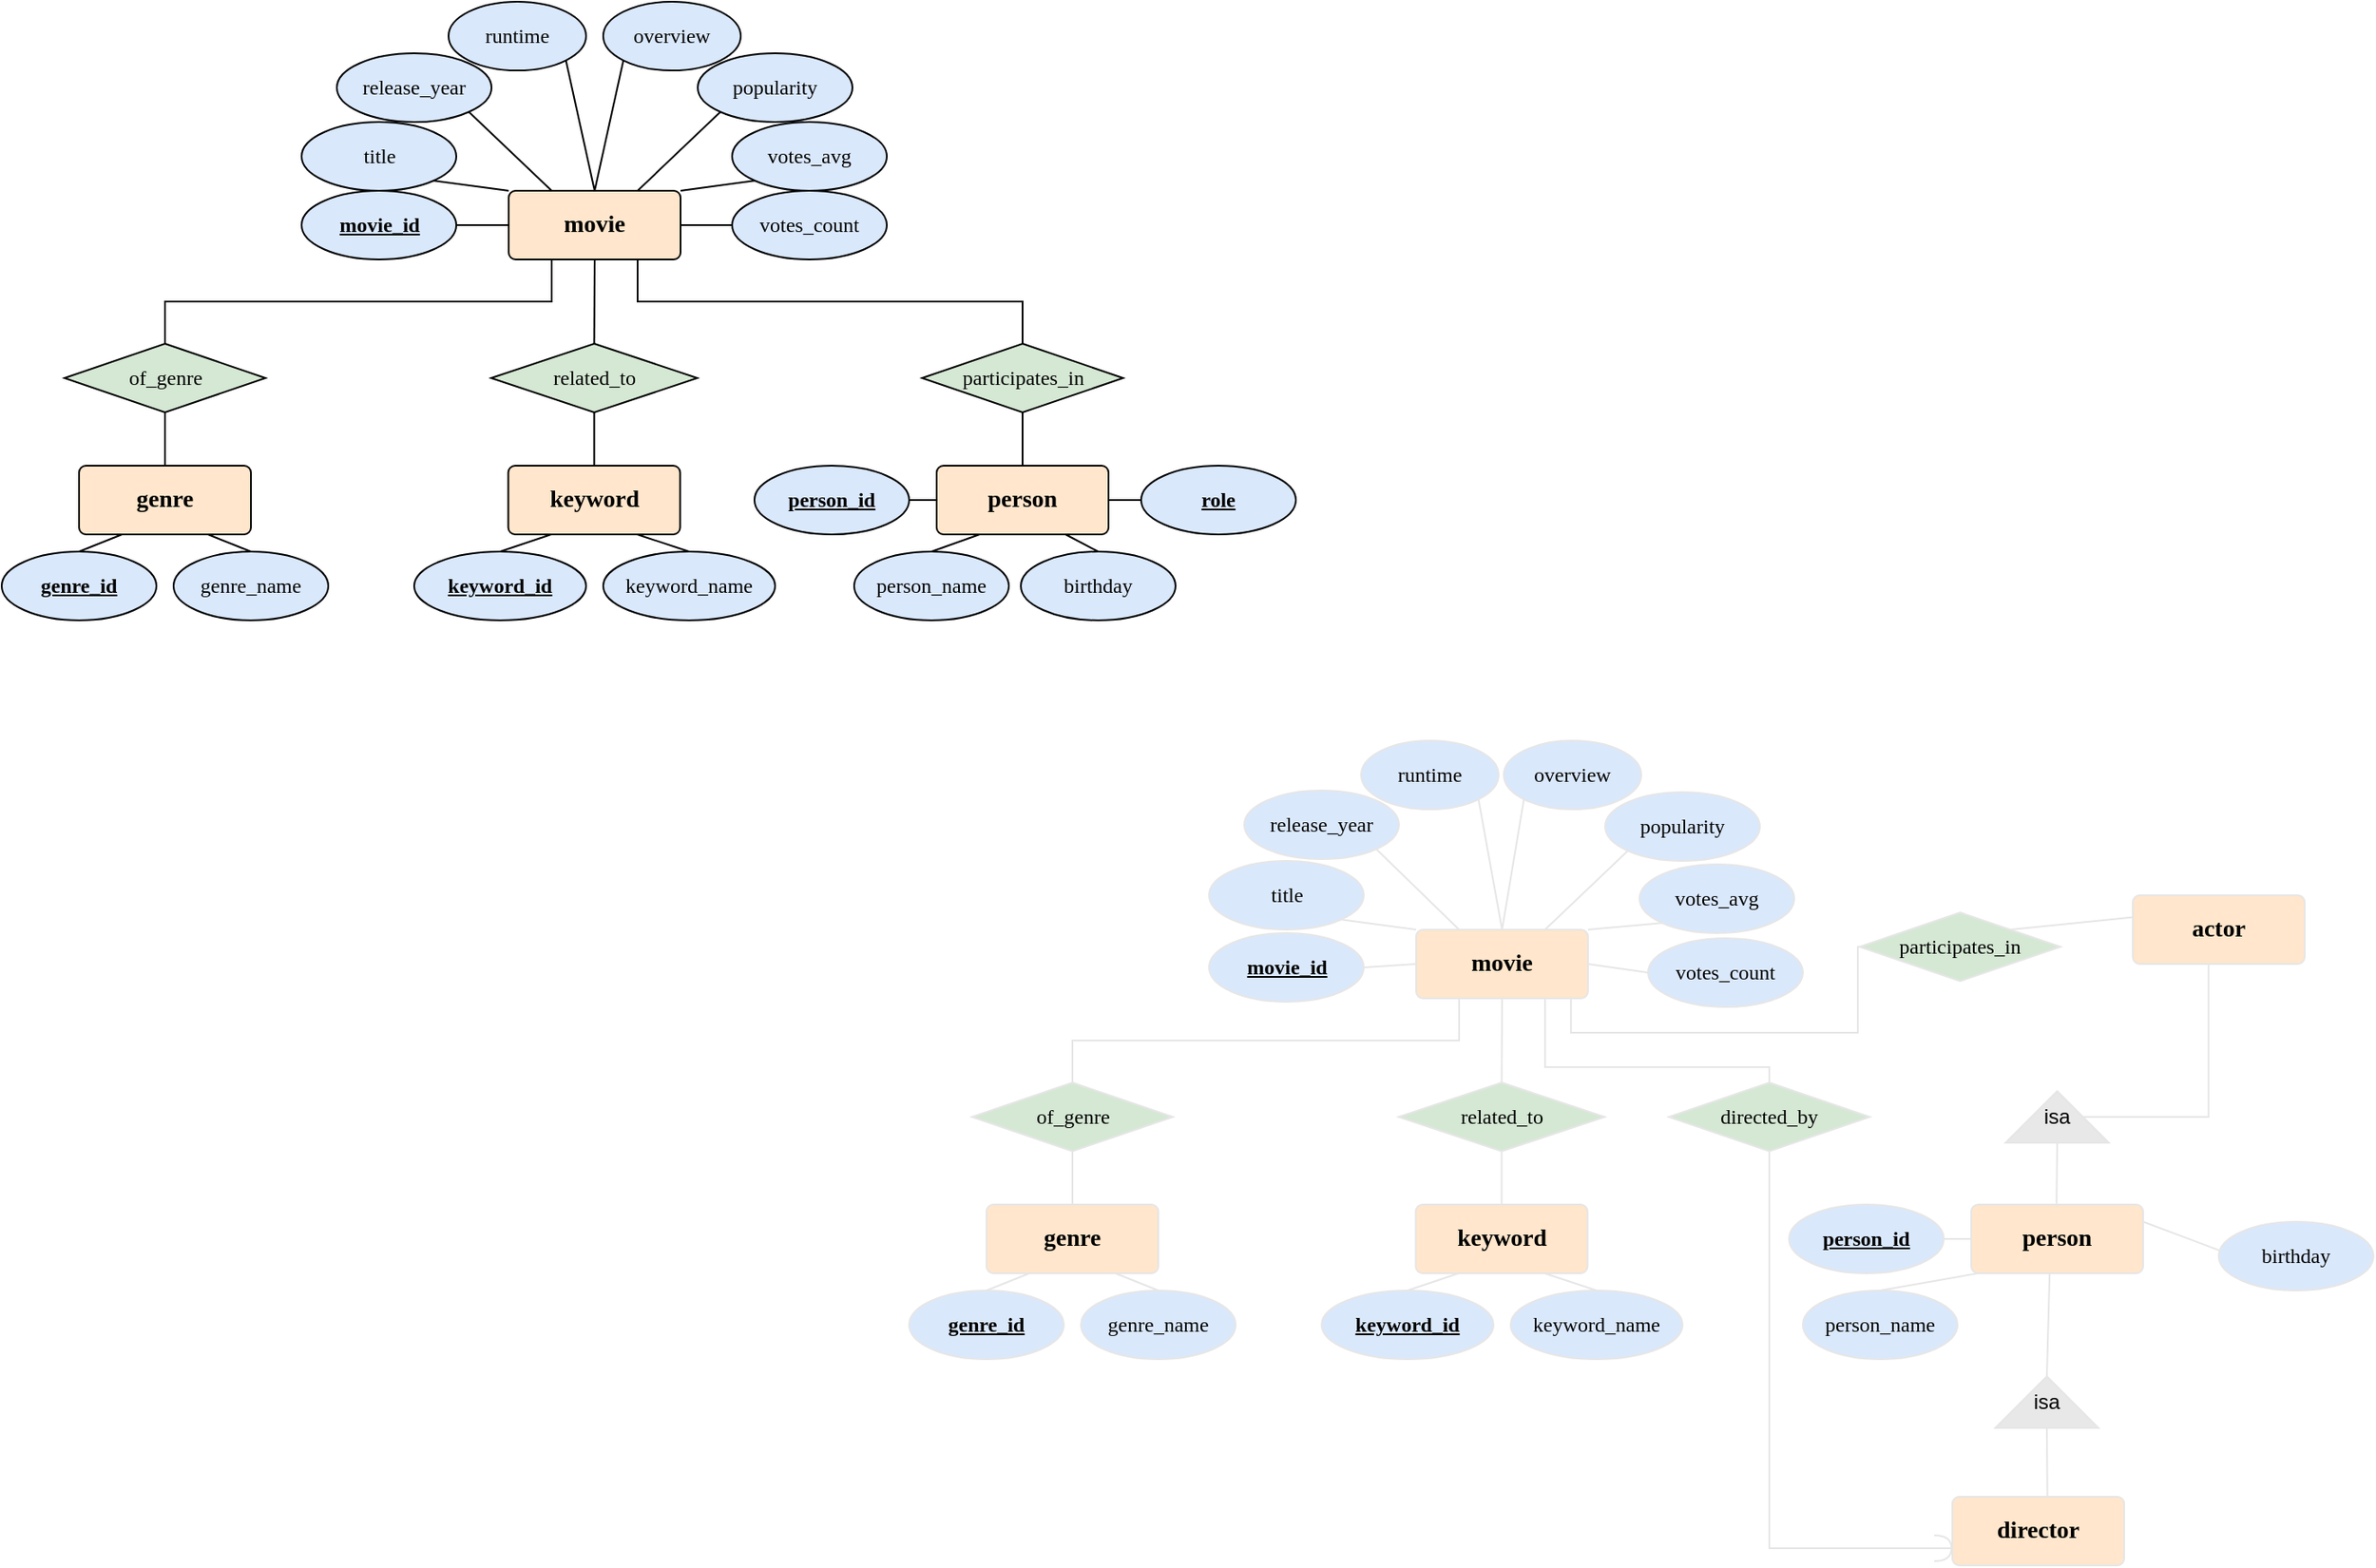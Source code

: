 <mxfile version="20.7.4" type="device"><diagram name="‫עמוד-1‬" id="bSC9z-89en8wsQj-5TWz"><mxGraphModel dx="3220" dy="870" grid="1" gridSize="10" guides="1" tooltips="1" connect="1" arrows="1" fold="1" page="1" pageScale="1" pageWidth="1786" pageHeight="1186" math="0" shadow="0"><root><mxCell id="0"/><mxCell id="1" parent="0"/><mxCell id="YqH8jDD1aWY3Eqng-mzv-44" style="edgeStyle=orthogonalEdgeStyle;rounded=0;orthogonalLoop=1;jettySize=auto;html=1;exitX=0.75;exitY=1;exitDx=0;exitDy=0;entryX=0.5;entryY=0;entryDx=0;entryDy=0;endArrow=none;endFill=0;fontFamily=Verdana;strokeColor=#000000;" parent="1" source="zX7RAPqxI1raDq1QODeA-1" target="YqH8jDD1aWY3Eqng-mzv-43" edge="1"><mxGeometry relative="1" as="geometry"/></mxCell><mxCell id="YqH8jDD1aWY3Eqng-mzv-49" style="edgeStyle=orthogonalEdgeStyle;rounded=0;orthogonalLoop=1;jettySize=auto;html=1;exitX=0.25;exitY=1;exitDx=0;exitDy=0;entryX=0.5;entryY=0;entryDx=0;entryDy=0;endArrow=none;endFill=0;fontFamily=Verdana;strokeColor=#000000;" parent="1" source="zX7RAPqxI1raDq1QODeA-1" target="YqH8jDD1aWY3Eqng-mzv-47" edge="1"><mxGeometry relative="1" as="geometry"/></mxCell><mxCell id="wTqkR6zDhkNAXDIUtHo6-1" value="movie_id" style="ellipse;whiteSpace=wrap;html=1;align=center;fontStyle=5;fontFamily=Verdana;fontSize=12;fillColor=#dae8fc;strokeColor=#000000;" parent="1" vertex="1"><mxGeometry x="54.5" y="110" width="90" height="40" as="geometry"/></mxCell><mxCell id="wTqkR6zDhkNAXDIUtHo6-6" value="votes_count" style="ellipse;whiteSpace=wrap;html=1;align=center;fontSize=12;fontFamily=Verdana;fillColor=#dae8fc;strokeColor=#000000;" parent="1" vertex="1"><mxGeometry x="305" y="110" width="90" height="40" as="geometry"/></mxCell><mxCell id="YqH8jDD1aWY3Eqng-mzv-41" style="edgeStyle=orthogonalEdgeStyle;rounded=0;orthogonalLoop=1;jettySize=auto;html=1;exitX=0.5;exitY=1;exitDx=0;exitDy=0;entryX=0.5;entryY=0;entryDx=0;entryDy=0;endArrow=none;endFill=0;fontFamily=Verdana;strokeColor=#000000;" parent="1" source="YqH8jDD1aWY3Eqng-mzv-40" target="YqH8jDD1aWY3Eqng-mzv-6" edge="1"><mxGeometry relative="1" as="geometry"/></mxCell><mxCell id="YqH8jDD1aWY3Eqng-mzv-42" style="rounded=0;orthogonalLoop=1;jettySize=auto;html=1;exitX=0.5;exitY=0;exitDx=0;exitDy=0;entryX=0.5;entryY=1;entryDx=0;entryDy=0;endArrow=none;endFill=0;fontFamily=Verdana;strokeColor=#000000;" parent="1" source="YqH8jDD1aWY3Eqng-mzv-40" target="zX7RAPqxI1raDq1QODeA-1" edge="1"><mxGeometry relative="1" as="geometry"/></mxCell><mxCell id="YqH8jDD1aWY3Eqng-mzv-40" value="related_to" style="shape=rhombus;perimeter=rhombusPerimeter;whiteSpace=wrap;html=1;align=center;fillColor=#d5e8d4;strokeColor=#000000;fontFamily=Verdana;rounded=0;" parent="1" vertex="1"><mxGeometry x="164.75" y="199" width="120" height="40" as="geometry"/></mxCell><mxCell id="YqH8jDD1aWY3Eqng-mzv-56" style="rounded=0;orthogonalLoop=1;jettySize=auto;html=1;exitX=0.5;exitY=1;exitDx=0;exitDy=0;entryX=0.5;entryY=0;entryDx=0;entryDy=0;endArrow=none;endFill=0;fontFamily=Verdana;strokeColor=#000000;" parent="1" source="YqH8jDD1aWY3Eqng-mzv-43" target="YqH8jDD1aWY3Eqng-mzv-16" edge="1"><mxGeometry relative="1" as="geometry"/></mxCell><mxCell id="YqH8jDD1aWY3Eqng-mzv-43" value="participates_in" style="shape=rhombus;perimeter=rhombusPerimeter;whiteSpace=wrap;html=1;align=center;fillColor=#d5e8d4;strokeColor=#000000;fontFamily=Verdana;rounded=0;" parent="1" vertex="1"><mxGeometry x="415.5" y="199" width="117" height="40" as="geometry"/></mxCell><mxCell id="YqH8jDD1aWY3Eqng-mzv-48" style="edgeStyle=orthogonalEdgeStyle;rounded=0;orthogonalLoop=1;jettySize=auto;html=1;exitX=0.5;exitY=1;exitDx=0;exitDy=0;entryX=0.5;entryY=0;entryDx=0;entryDy=0;endArrow=none;endFill=0;fontFamily=Verdana;strokeColor=#000000;" parent="1" source="YqH8jDD1aWY3Eqng-mzv-47" target="YqH8jDD1aWY3Eqng-mzv-28" edge="1"><mxGeometry relative="1" as="geometry"/></mxCell><mxCell id="YqH8jDD1aWY3Eqng-mzv-47" value="of_genre" style="shape=rhombus;perimeter=rhombusPerimeter;whiteSpace=wrap;html=1;align=center;fillColor=#d5e8d4;strokeColor=#000000;fontFamily=Verdana;rounded=0;" parent="1" vertex="1"><mxGeometry x="-83.5" y="199" width="117" height="40" as="geometry"/></mxCell><mxCell id="zX7RAPqxI1raDq1QODeA-1" value="movie" style="rounded=1;arcSize=10;whiteSpace=wrap;html=1;align=center;fontSize=14;fontFamily=Verdana;fillColor=#ffe6cc;strokeColor=#000000;fontStyle=1" parent="1" vertex="1"><mxGeometry x="175" y="110" width="100" height="40" as="geometry"/></mxCell><mxCell id="wTqkR6zDhkNAXDIUtHo6-42" style="rounded=0;orthogonalLoop=1;jettySize=auto;html=1;exitX=1;exitY=1;exitDx=0;exitDy=0;entryX=0;entryY=0;entryDx=0;entryDy=0;endArrow=none;endFill=0;fontFamily=Verdana;fontSize=12;strokeColor=#000000;" parent="1" source="zX7RAPqxI1raDq1QODeA-13" target="zX7RAPqxI1raDq1QODeA-1" edge="1"><mxGeometry relative="1" as="geometry"/></mxCell><mxCell id="zX7RAPqxI1raDq1QODeA-13" value="title" style="ellipse;whiteSpace=wrap;html=1;align=center;fontSize=12;fontFamily=Verdana;fillColor=#dae8fc;strokeColor=#000000;" parent="1" vertex="1"><mxGeometry x="54.5" y="70" width="90" height="40" as="geometry"/></mxCell><mxCell id="wTqkR6zDhkNAXDIUtHo6-34" style="rounded=0;orthogonalLoop=1;jettySize=auto;html=1;exitX=1;exitY=0.5;exitDx=0;exitDy=0;entryX=0;entryY=0.5;entryDx=0;entryDy=0;endArrow=none;endFill=0;fontFamily=Verdana;fontSize=12;strokeColor=#000000;" parent="1" source="wTqkR6zDhkNAXDIUtHo6-1" target="zX7RAPqxI1raDq1QODeA-1" edge="1"><mxGeometry relative="1" as="geometry"/></mxCell><mxCell id="wTqkR6zDhkNAXDIUtHo6-41" style="rounded=0;orthogonalLoop=1;jettySize=auto;html=1;exitX=0;exitY=1;exitDx=0;exitDy=0;endArrow=none;endFill=0;fontFamily=Verdana;fontSize=12;strokeColor=#000000;" parent="1" source="wTqkR6zDhkNAXDIUtHo6-2" edge="1"><mxGeometry relative="1" as="geometry"><mxPoint x="225" y="110" as="targetPoint"/></mxGeometry></mxCell><mxCell id="wTqkR6zDhkNAXDIUtHo6-2" value="overview" style="ellipse;whiteSpace=wrap;html=1;align=center;fontSize=12;fontFamily=Verdana;fillColor=#dae8fc;strokeColor=#000000;" parent="1" vertex="1"><mxGeometry x="230" width="80" height="40" as="geometry"/></mxCell><mxCell id="wTqkR6zDhkNAXDIUtHo6-45" style="rounded=0;orthogonalLoop=1;jettySize=auto;html=1;exitX=0;exitY=1;exitDx=0;exitDy=0;entryX=0.75;entryY=0;entryDx=0;entryDy=0;endArrow=none;endFill=0;fontFamily=Verdana;fontSize=12;strokeColor=#000000;" parent="1" source="wTqkR6zDhkNAXDIUtHo6-3" target="zX7RAPqxI1raDq1QODeA-1" edge="1"><mxGeometry relative="1" as="geometry"/></mxCell><mxCell id="wTqkR6zDhkNAXDIUtHo6-3" value="popularity" style="ellipse;whiteSpace=wrap;html=1;align=center;fontSize=12;fontFamily=Verdana;fillColor=#dae8fc;strokeColor=#000000;" parent="1" vertex="1"><mxGeometry x="285" y="30" width="90" height="40" as="geometry"/></mxCell><mxCell id="wTqkR6zDhkNAXDIUtHo6-44" style="rounded=0;orthogonalLoop=1;jettySize=auto;html=1;exitX=1;exitY=1;exitDx=0;exitDy=0;entryX=0.25;entryY=0;entryDx=0;entryDy=0;endArrow=none;endFill=0;fontFamily=Verdana;fontSize=12;strokeColor=#000000;" parent="1" source="wTqkR6zDhkNAXDIUtHo6-4" target="zX7RAPqxI1raDq1QODeA-1" edge="1"><mxGeometry relative="1" as="geometry"/></mxCell><mxCell id="wTqkR6zDhkNAXDIUtHo6-4" value="release_year" style="ellipse;whiteSpace=wrap;html=1;align=center;fontSize=12;fontFamily=Verdana;fillColor=#dae8fc;strokeColor=#000000;" parent="1" vertex="1"><mxGeometry x="75" y="30" width="90" height="40" as="geometry"/></mxCell><mxCell id="wTqkR6zDhkNAXDIUtHo6-43" style="rounded=0;orthogonalLoop=1;jettySize=auto;html=1;exitX=0;exitY=1;exitDx=0;exitDy=0;entryX=1;entryY=0;entryDx=0;entryDy=0;endArrow=none;endFill=0;fontFamily=Verdana;fontSize=12;strokeColor=#000000;" parent="1" source="wTqkR6zDhkNAXDIUtHo6-5" target="zX7RAPqxI1raDq1QODeA-1" edge="1"><mxGeometry relative="1" as="geometry"/></mxCell><mxCell id="wTqkR6zDhkNAXDIUtHo6-5" value="votes_avg" style="ellipse;whiteSpace=wrap;html=1;align=center;fontSize=12;fontFamily=Verdana;fillColor=#dae8fc;strokeColor=#000000;" parent="1" vertex="1"><mxGeometry x="305" y="70" width="90" height="40" as="geometry"/></mxCell><mxCell id="wTqkR6zDhkNAXDIUtHo6-35" style="rounded=0;orthogonalLoop=1;jettySize=auto;html=1;exitX=0;exitY=0.5;exitDx=0;exitDy=0;entryX=1;entryY=0.5;entryDx=0;entryDy=0;endArrow=none;endFill=0;fontFamily=Verdana;fontSize=12;strokeColor=#000000;" parent="1" source="wTqkR6zDhkNAXDIUtHo6-6" target="zX7RAPqxI1raDq1QODeA-1" edge="1"><mxGeometry relative="1" as="geometry"/></mxCell><mxCell id="wTqkR6zDhkNAXDIUtHo6-40" style="rounded=0;orthogonalLoop=1;jettySize=auto;html=1;exitX=1;exitY=1;exitDx=0;exitDy=0;entryX=0.5;entryY=0;entryDx=0;entryDy=0;endArrow=none;endFill=0;fontFamily=Verdana;fontSize=12;strokeColor=#000000;" parent="1" source="wTqkR6zDhkNAXDIUtHo6-7" target="zX7RAPqxI1raDq1QODeA-1" edge="1"><mxGeometry relative="1" as="geometry"/></mxCell><mxCell id="wTqkR6zDhkNAXDIUtHo6-7" value="runtime" style="ellipse;whiteSpace=wrap;html=1;align=center;fontSize=12;fontFamily=Verdana;fillColor=#dae8fc;strokeColor=#000000;" parent="1" vertex="1"><mxGeometry x="140" width="80" height="40" as="geometry"/></mxCell><mxCell id="YqH8jDD1aWY3Eqng-mzv-28" value="genre" style="rounded=1;arcSize=10;whiteSpace=wrap;html=1;align=center;fontSize=14;fontFamily=Verdana;fillColor=#ffe6cc;strokeColor=#000000;fontStyle=1" parent="1" vertex="1"><mxGeometry x="-75" y="270" width="100" height="40" as="geometry"/></mxCell><mxCell id="YqH8jDD1aWY3Eqng-mzv-29" style="rounded=0;orthogonalLoop=1;jettySize=auto;html=1;exitX=0.5;exitY=0;exitDx=0;exitDy=0;entryX=0.25;entryY=1;entryDx=0;entryDy=0;endArrow=none;endFill=0;fontFamily=Verdana;strokeColor=#000000;" parent="1" source="YqH8jDD1aWY3Eqng-mzv-30" target="YqH8jDD1aWY3Eqng-mzv-28" edge="1"><mxGeometry relative="1" as="geometry"/></mxCell><mxCell id="YqH8jDD1aWY3Eqng-mzv-30" value="genre_id" style="ellipse;whiteSpace=wrap;html=1;align=center;fontStyle=5;fontFamily=Verdana;fontSize=12;fillColor=#dae8fc;strokeColor=#000000;" parent="1" vertex="1"><mxGeometry x="-120" y="320" width="90" height="40" as="geometry"/></mxCell><mxCell id="YqH8jDD1aWY3Eqng-mzv-31" style="rounded=0;orthogonalLoop=1;jettySize=auto;html=1;exitX=0.5;exitY=0;exitDx=0;exitDy=0;entryX=0.75;entryY=1;entryDx=0;entryDy=0;endArrow=none;endFill=0;fontStyle=0;fontFamily=Verdana;strokeColor=#000000;" parent="1" source="YqH8jDD1aWY3Eqng-mzv-32" target="YqH8jDD1aWY3Eqng-mzv-28" edge="1"><mxGeometry relative="1" as="geometry"/></mxCell><mxCell id="YqH8jDD1aWY3Eqng-mzv-32" value="genre_name" style="ellipse;whiteSpace=wrap;html=1;align=center;fontStyle=0;fontFamily=Verdana;fontSize=12;fillColor=#dae8fc;strokeColor=#000000;" parent="1" vertex="1"><mxGeometry x="-20" y="320" width="90" height="40" as="geometry"/></mxCell><mxCell id="YqH8jDD1aWY3Eqng-mzv-6" value="keyword" style="rounded=1;arcSize=10;whiteSpace=wrap;html=1;align=center;fontSize=14;fontFamily=Verdana;fillColor=#ffe6cc;strokeColor=#000000;fontStyle=1" parent="1" vertex="1"><mxGeometry x="174.75" y="270" width="100" height="40" as="geometry"/></mxCell><mxCell id="YqH8jDD1aWY3Eqng-mzv-11" value="keyword_id" style="ellipse;whiteSpace=wrap;html=1;align=center;fontStyle=5;fontFamily=Verdana;fontSize=12;fillColor=#dae8fc;strokeColor=#000000;" parent="1" vertex="1"><mxGeometry x="120" y="320" width="100" height="40" as="geometry"/></mxCell><mxCell id="YqH8jDD1aWY3Eqng-mzv-12" value="keyword_name" style="ellipse;whiteSpace=wrap;html=1;align=center;fontStyle=0;fontFamily=Verdana;fontSize=12;fillColor=#dae8fc;strokeColor=#000000;" parent="1" vertex="1"><mxGeometry x="230" y="320" width="100" height="40" as="geometry"/></mxCell><mxCell id="YqH8jDD1aWY3Eqng-mzv-14" style="rounded=0;orthogonalLoop=1;jettySize=auto;html=1;exitX=0.5;exitY=0;exitDx=0;exitDy=0;entryX=0.25;entryY=1;entryDx=0;entryDy=0;endArrow=none;endFill=0;fontFamily=Verdana;strokeColor=#000000;" parent="1" source="YqH8jDD1aWY3Eqng-mzv-11" target="YqH8jDD1aWY3Eqng-mzv-6" edge="1"><mxGeometry relative="1" as="geometry"/></mxCell><mxCell id="YqH8jDD1aWY3Eqng-mzv-15" style="rounded=0;orthogonalLoop=1;jettySize=auto;html=1;exitX=0.5;exitY=0;exitDx=0;exitDy=0;entryX=0.75;entryY=1;entryDx=0;entryDy=0;endArrow=none;endFill=0;fontStyle=0;fontFamily=Verdana;strokeColor=#000000;" parent="1" source="YqH8jDD1aWY3Eqng-mzv-12" target="YqH8jDD1aWY3Eqng-mzv-6" edge="1"><mxGeometry relative="1" as="geometry"/></mxCell><mxCell id="YqH8jDD1aWY3Eqng-mzv-16" value="person" style="rounded=1;arcSize=10;whiteSpace=wrap;html=1;align=center;fontSize=14;fontFamily=Verdana;fillColor=#ffe6cc;strokeColor=#000000;fontStyle=1" parent="1" vertex="1"><mxGeometry x="424" y="270" width="100" height="40" as="geometry"/></mxCell><mxCell id="YqH8jDD1aWY3Eqng-mzv-52" style="rounded=0;orthogonalLoop=1;jettySize=auto;html=1;exitX=1;exitY=0.5;exitDx=0;exitDy=0;entryX=0;entryY=0.5;entryDx=0;entryDy=0;endArrow=none;endFill=0;fontFamily=Verdana;strokeColor=#000000;" parent="1" source="YqH8jDD1aWY3Eqng-mzv-27" target="YqH8jDD1aWY3Eqng-mzv-16" edge="1"><mxGeometry relative="1" as="geometry"/></mxCell><mxCell id="YqH8jDD1aWY3Eqng-mzv-27" value="person_id" style="ellipse;whiteSpace=wrap;html=1;align=center;fontStyle=5;fontFamily=Verdana;fontSize=12;fillColor=#dae8fc;strokeColor=#000000;" parent="1" vertex="1"><mxGeometry x="318" y="270" width="90" height="40" as="geometry"/></mxCell><mxCell id="YqH8jDD1aWY3Eqng-mzv-54" style="rounded=0;orthogonalLoop=1;jettySize=auto;html=1;exitX=0.5;exitY=0;exitDx=0;exitDy=0;entryX=0.25;entryY=1;entryDx=0;entryDy=0;endArrow=none;endFill=0;fontFamily=Verdana;strokeColor=#000000;" parent="1" source="YqH8jDD1aWY3Eqng-mzv-33" target="YqH8jDD1aWY3Eqng-mzv-16" edge="1"><mxGeometry relative="1" as="geometry"/></mxCell><mxCell id="YqH8jDD1aWY3Eqng-mzv-33" value="person_name" style="ellipse;whiteSpace=wrap;html=1;align=center;fontStyle=0;fontFamily=Verdana;fontSize=12;fillColor=#dae8fc;strokeColor=#000000;" parent="1" vertex="1"><mxGeometry x="376" y="320" width="90" height="40" as="geometry"/></mxCell><mxCell id="YqH8jDD1aWY3Eqng-mzv-55" style="rounded=0;orthogonalLoop=1;jettySize=auto;html=1;exitX=0.5;exitY=0;exitDx=0;exitDy=0;entryX=0.75;entryY=1;entryDx=0;entryDy=0;endArrow=none;endFill=0;fontFamily=Verdana;strokeColor=#000000;" parent="1" source="YqH8jDD1aWY3Eqng-mzv-34" target="YqH8jDD1aWY3Eqng-mzv-16" edge="1"><mxGeometry relative="1" as="geometry"/></mxCell><mxCell id="YqH8jDD1aWY3Eqng-mzv-34" value="birthday" style="ellipse;whiteSpace=wrap;html=1;align=center;fontStyle=0;fontFamily=Verdana;fontSize=12;fillColor=#dae8fc;strokeColor=#000000;" parent="1" vertex="1"><mxGeometry x="473" y="320" width="90" height="40" as="geometry"/></mxCell><mxCell id="YqH8jDD1aWY3Eqng-mzv-53" style="rounded=0;orthogonalLoop=1;jettySize=auto;html=1;exitX=0;exitY=0.5;exitDx=0;exitDy=0;entryX=1;entryY=0.5;entryDx=0;entryDy=0;endArrow=none;endFill=0;fontFamily=Verdana;strokeColor=#000000;" parent="1" source="YqH8jDD1aWY3Eqng-mzv-50" target="YqH8jDD1aWY3Eqng-mzv-16" edge="1"><mxGeometry relative="1" as="geometry"/></mxCell><mxCell id="YqH8jDD1aWY3Eqng-mzv-50" value="role" style="ellipse;whiteSpace=wrap;html=1;align=center;fontStyle=5;fontFamily=Verdana;fontSize=12;fillColor=#dae8fc;strokeColor=#000000;" parent="1" vertex="1"><mxGeometry x="543" y="270" width="90" height="40" as="geometry"/></mxCell><mxCell id="wkUok8Jm98vgjb2H_JF9-2" style="edgeStyle=orthogonalEdgeStyle;rounded=0;orthogonalLoop=1;jettySize=auto;html=1;exitX=0.25;exitY=1;exitDx=0;exitDy=0;entryX=0.5;entryY=0;entryDx=0;entryDy=0;endArrow=none;endFill=0;fontFamily=Verdana;strokeColor=#E6E6E6;" parent="1" source="wkUok8Jm98vgjb2H_JF9-12" target="wkUok8Jm98vgjb2H_JF9-11" edge="1"><mxGeometry relative="1" as="geometry"/></mxCell><mxCell id="wkUok8Jm98vgjb2H_JF9-3" value="movie_id" style="ellipse;whiteSpace=wrap;html=1;align=center;fontStyle=5;fontFamily=Verdana;fontSize=12;fillColor=#dae8fc;strokeColor=#E6E6E6;" parent="1" vertex="1"><mxGeometry x="582.5" y="542" width="90" height="40" as="geometry"/></mxCell><mxCell id="wkUok8Jm98vgjb2H_JF9-4" value="votes_count" style="ellipse;whiteSpace=wrap;html=1;align=center;fontSize=12;fontFamily=Verdana;fillColor=#dae8fc;strokeColor=#E6E6E6;" parent="1" vertex="1"><mxGeometry x="838" y="545" width="90" height="40" as="geometry"/></mxCell><mxCell id="wkUok8Jm98vgjb2H_JF9-5" style="edgeStyle=orthogonalEdgeStyle;rounded=0;orthogonalLoop=1;jettySize=auto;html=1;exitX=0.5;exitY=1;exitDx=0;exitDy=0;entryX=0.5;entryY=0;entryDx=0;entryDy=0;endArrow=none;endFill=0;fontFamily=Verdana;strokeColor=#E6E6E6;" parent="1" source="wkUok8Jm98vgjb2H_JF9-7" target="wkUok8Jm98vgjb2H_JF9-32" edge="1"><mxGeometry relative="1" as="geometry"/></mxCell><mxCell id="wkUok8Jm98vgjb2H_JF9-6" style="rounded=0;orthogonalLoop=1;jettySize=auto;html=1;exitX=0.5;exitY=0;exitDx=0;exitDy=0;entryX=0.5;entryY=1;entryDx=0;entryDy=0;endArrow=none;endFill=0;fontFamily=Verdana;strokeColor=#E6E6E6;" parent="1" source="wkUok8Jm98vgjb2H_JF9-7" target="wkUok8Jm98vgjb2H_JF9-12" edge="1"><mxGeometry relative="1" as="geometry"/></mxCell><mxCell id="wkUok8Jm98vgjb2H_JF9-7" value="related_to" style="shape=rhombus;perimeter=rhombusPerimeter;whiteSpace=wrap;html=1;align=center;fillColor=#d5e8d4;strokeColor=#E6E6E6;fontFamily=Verdana;rounded=0;" parent="1" vertex="1"><mxGeometry x="692.75" y="629" width="120" height="40" as="geometry"/></mxCell><mxCell id="wkUok8Jm98vgjb2H_JF9-8" style="rounded=0;orthogonalLoop=1;jettySize=auto;html=1;exitX=1;exitY=0;exitDx=0;exitDy=0;entryX=0.004;entryY=0.32;entryDx=0;entryDy=0;endArrow=none;endFill=0;fontFamily=Verdana;strokeColor=#E6E6E6;entryPerimeter=0;" parent="1" source="wkUok8Jm98vgjb2H_JF9-9" target="P39oFqhYHwx9_Ms274Ga-4" edge="1"><mxGeometry relative="1" as="geometry"/></mxCell><mxCell id="wkUok8Jm98vgjb2H_JF9-9" value="participates_in" style="shape=rhombus;perimeter=rhombusPerimeter;whiteSpace=wrap;html=1;align=center;fillColor=#d5e8d4;strokeColor=#E6E6E6;fontFamily=Verdana;rounded=0;" parent="1" vertex="1"><mxGeometry x="961" y="530" width="117" height="40" as="geometry"/></mxCell><mxCell id="wkUok8Jm98vgjb2H_JF9-10" style="edgeStyle=orthogonalEdgeStyle;rounded=0;orthogonalLoop=1;jettySize=auto;html=1;exitX=0.5;exitY=1;exitDx=0;exitDy=0;entryX=0.5;entryY=0;entryDx=0;entryDy=0;endArrow=none;endFill=0;fontFamily=Verdana;strokeColor=#E6E6E6;" parent="1" source="wkUok8Jm98vgjb2H_JF9-11" target="wkUok8Jm98vgjb2H_JF9-27" edge="1"><mxGeometry relative="1" as="geometry"/></mxCell><mxCell id="wkUok8Jm98vgjb2H_JF9-11" value="of_genre" style="shape=rhombus;perimeter=rhombusPerimeter;whiteSpace=wrap;html=1;align=center;fillColor=#d5e8d4;strokeColor=#E6E6E6;fontFamily=Verdana;rounded=0;" parent="1" vertex="1"><mxGeometry x="444.5" y="629" width="117" height="40" as="geometry"/></mxCell><mxCell id="wkUok8Jm98vgjb2H_JF9-93" style="edgeStyle=orthogonalEdgeStyle;rounded=0;orthogonalLoop=1;jettySize=auto;html=1;exitX=0.75;exitY=1;exitDx=0;exitDy=0;entryX=0.5;entryY=0;entryDx=0;entryDy=0;endArrow=none;startFill=0;strokeColor=#E6E6E6;" parent="1" source="wkUok8Jm98vgjb2H_JF9-12" target="wkUok8Jm98vgjb2H_JF9-92" edge="1"><mxGeometry relative="1" as="geometry"><Array as="points"><mxPoint x="778" y="620"/><mxPoint x="909" y="620"/></Array></mxGeometry></mxCell><mxCell id="P39oFqhYHwx9_Ms274Ga-18" style="edgeStyle=orthogonalEdgeStyle;rounded=0;orthogonalLoop=1;jettySize=auto;html=1;exitX=0.901;exitY=1.003;exitDx=0;exitDy=0;entryX=0;entryY=0.5;entryDx=0;entryDy=0;endArrow=none;endFill=0;exitPerimeter=0;strokeColor=#E6E6E6;" edge="1" parent="1" source="wkUok8Jm98vgjb2H_JF9-12" target="wkUok8Jm98vgjb2H_JF9-9"><mxGeometry relative="1" as="geometry"><Array as="points"><mxPoint x="793" y="600"/><mxPoint x="960" y="600"/><mxPoint x="960" y="550"/></Array></mxGeometry></mxCell><mxCell id="wkUok8Jm98vgjb2H_JF9-12" value="movie" style="rounded=1;arcSize=10;whiteSpace=wrap;html=1;align=center;fontSize=14;fontFamily=Verdana;fillColor=#ffe6cc;strokeColor=#E6E6E6;fontStyle=1" parent="1" vertex="1"><mxGeometry x="703" y="540" width="100" height="40" as="geometry"/></mxCell><mxCell id="wkUok8Jm98vgjb2H_JF9-13" style="rounded=0;orthogonalLoop=1;jettySize=auto;html=1;exitX=1;exitY=1;exitDx=0;exitDy=0;entryX=0;entryY=0;entryDx=0;entryDy=0;endArrow=none;endFill=0;fontFamily=Verdana;fontSize=12;strokeColor=#E6E6E6;" parent="1" source="wkUok8Jm98vgjb2H_JF9-14" target="wkUok8Jm98vgjb2H_JF9-12" edge="1"><mxGeometry relative="1" as="geometry"/></mxCell><mxCell id="wkUok8Jm98vgjb2H_JF9-14" value="title" style="ellipse;whiteSpace=wrap;html=1;align=center;fontSize=12;fontFamily=Verdana;fillColor=#dae8fc;strokeColor=#E6E6E6;" parent="1" vertex="1"><mxGeometry x="582.5" y="500" width="90" height="40" as="geometry"/></mxCell><mxCell id="wkUok8Jm98vgjb2H_JF9-15" style="rounded=0;orthogonalLoop=1;jettySize=auto;html=1;exitX=1;exitY=0.5;exitDx=0;exitDy=0;entryX=0;entryY=0.5;entryDx=0;entryDy=0;endArrow=none;endFill=0;fontFamily=Verdana;fontSize=12;strokeColor=#E6E6E6;" parent="1" source="wkUok8Jm98vgjb2H_JF9-3" target="wkUok8Jm98vgjb2H_JF9-12" edge="1"><mxGeometry relative="1" as="geometry"/></mxCell><mxCell id="wkUok8Jm98vgjb2H_JF9-16" style="rounded=0;orthogonalLoop=1;jettySize=auto;html=1;exitX=0;exitY=1;exitDx=0;exitDy=0;endArrow=none;endFill=0;fontFamily=Verdana;fontSize=12;strokeColor=#E6E6E6;" parent="1" source="wkUok8Jm98vgjb2H_JF9-17" edge="1"><mxGeometry relative="1" as="geometry"><mxPoint x="753" y="540" as="targetPoint"/></mxGeometry></mxCell><mxCell id="wkUok8Jm98vgjb2H_JF9-17" value="overview" style="ellipse;whiteSpace=wrap;html=1;align=center;fontSize=12;fontFamily=Verdana;fillColor=#dae8fc;strokeColor=#E6E6E6;" parent="1" vertex="1"><mxGeometry x="754" y="430" width="80" height="40" as="geometry"/></mxCell><mxCell id="wkUok8Jm98vgjb2H_JF9-18" style="rounded=0;orthogonalLoop=1;jettySize=auto;html=1;exitX=0;exitY=1;exitDx=0;exitDy=0;entryX=0.75;entryY=0;entryDx=0;entryDy=0;endArrow=none;endFill=0;fontFamily=Verdana;fontSize=12;strokeColor=#E6E6E6;" parent="1" source="wkUok8Jm98vgjb2H_JF9-19" target="wkUok8Jm98vgjb2H_JF9-12" edge="1"><mxGeometry relative="1" as="geometry"/></mxCell><mxCell id="wkUok8Jm98vgjb2H_JF9-19" value="popularity" style="ellipse;whiteSpace=wrap;html=1;align=center;fontSize=12;fontFamily=Verdana;fillColor=#dae8fc;strokeColor=#E6E6E6;" parent="1" vertex="1"><mxGeometry x="813" y="460" width="90" height="40" as="geometry"/></mxCell><mxCell id="wkUok8Jm98vgjb2H_JF9-20" style="rounded=0;orthogonalLoop=1;jettySize=auto;html=1;exitX=1;exitY=1;exitDx=0;exitDy=0;entryX=0.25;entryY=0;entryDx=0;entryDy=0;endArrow=none;endFill=0;fontFamily=Verdana;fontSize=12;strokeColor=#E6E6E6;" parent="1" source="wkUok8Jm98vgjb2H_JF9-21" target="wkUok8Jm98vgjb2H_JF9-12" edge="1"><mxGeometry relative="1" as="geometry"/></mxCell><mxCell id="wkUok8Jm98vgjb2H_JF9-21" value="release_year" style="ellipse;whiteSpace=wrap;html=1;align=center;fontSize=12;fontFamily=Verdana;fillColor=#dae8fc;strokeColor=#E6E6E6;" parent="1" vertex="1"><mxGeometry x="603" y="459" width="90" height="40" as="geometry"/></mxCell><mxCell id="wkUok8Jm98vgjb2H_JF9-22" style="rounded=0;orthogonalLoop=1;jettySize=auto;html=1;exitX=0;exitY=1;exitDx=0;exitDy=0;entryX=1;entryY=0;entryDx=0;entryDy=0;endArrow=none;endFill=0;fontFamily=Verdana;fontSize=12;strokeColor=#E6E6E6;" parent="1" source="wkUok8Jm98vgjb2H_JF9-23" target="wkUok8Jm98vgjb2H_JF9-12" edge="1"><mxGeometry relative="1" as="geometry"/></mxCell><mxCell id="wkUok8Jm98vgjb2H_JF9-23" value="votes_avg" style="ellipse;whiteSpace=wrap;html=1;align=center;fontSize=12;fontFamily=Verdana;fillColor=#dae8fc;strokeColor=#E6E6E6;" parent="1" vertex="1"><mxGeometry x="833" y="502" width="90" height="40" as="geometry"/></mxCell><mxCell id="wkUok8Jm98vgjb2H_JF9-24" style="rounded=0;orthogonalLoop=1;jettySize=auto;html=1;exitX=0;exitY=0.5;exitDx=0;exitDy=0;entryX=1;entryY=0.5;entryDx=0;entryDy=0;endArrow=none;endFill=0;fontFamily=Verdana;fontSize=12;strokeColor=#E6E6E6;" parent="1" source="wkUok8Jm98vgjb2H_JF9-4" target="wkUok8Jm98vgjb2H_JF9-12" edge="1"><mxGeometry relative="1" as="geometry"/></mxCell><mxCell id="wkUok8Jm98vgjb2H_JF9-25" style="rounded=0;orthogonalLoop=1;jettySize=auto;html=1;exitX=1;exitY=1;exitDx=0;exitDy=0;entryX=0.5;entryY=0;entryDx=0;entryDy=0;endArrow=none;endFill=0;fontFamily=Verdana;fontSize=12;strokeColor=#E6E6E6;" parent="1" source="wkUok8Jm98vgjb2H_JF9-26" target="wkUok8Jm98vgjb2H_JF9-12" edge="1"><mxGeometry relative="1" as="geometry"/></mxCell><mxCell id="wkUok8Jm98vgjb2H_JF9-26" value="runtime" style="ellipse;whiteSpace=wrap;html=1;align=center;fontSize=12;fontFamily=Verdana;fillColor=#dae8fc;strokeColor=#E6E6E6;" parent="1" vertex="1"><mxGeometry x="671" y="430" width="80" height="40" as="geometry"/></mxCell><mxCell id="wkUok8Jm98vgjb2H_JF9-27" value="genre" style="rounded=1;arcSize=10;whiteSpace=wrap;html=1;align=center;fontSize=14;fontFamily=Verdana;fillColor=#ffe6cc;strokeColor=#E6E6E6;fontStyle=1" parent="1" vertex="1"><mxGeometry x="453" y="700" width="100" height="40" as="geometry"/></mxCell><mxCell id="wkUok8Jm98vgjb2H_JF9-28" style="rounded=0;orthogonalLoop=1;jettySize=auto;html=1;exitX=0.5;exitY=0;exitDx=0;exitDy=0;entryX=0.25;entryY=1;entryDx=0;entryDy=0;endArrow=none;endFill=0;fontFamily=Verdana;strokeColor=#E6E6E6;" parent="1" source="wkUok8Jm98vgjb2H_JF9-29" target="wkUok8Jm98vgjb2H_JF9-27" edge="1"><mxGeometry relative="1" as="geometry"/></mxCell><mxCell id="wkUok8Jm98vgjb2H_JF9-29" value="genre_id" style="ellipse;whiteSpace=wrap;html=1;align=center;fontStyle=5;fontFamily=Verdana;fontSize=12;fillColor=#dae8fc;strokeColor=#E6E6E6;" parent="1" vertex="1"><mxGeometry x="408" y="750" width="90" height="40" as="geometry"/></mxCell><mxCell id="wkUok8Jm98vgjb2H_JF9-30" style="rounded=0;orthogonalLoop=1;jettySize=auto;html=1;exitX=0.5;exitY=0;exitDx=0;exitDy=0;entryX=0.75;entryY=1;entryDx=0;entryDy=0;endArrow=none;endFill=0;fontStyle=0;fontFamily=Verdana;strokeColor=#E6E6E6;" parent="1" source="wkUok8Jm98vgjb2H_JF9-31" target="wkUok8Jm98vgjb2H_JF9-27" edge="1"><mxGeometry relative="1" as="geometry"/></mxCell><mxCell id="wkUok8Jm98vgjb2H_JF9-31" value="genre_name" style="ellipse;whiteSpace=wrap;html=1;align=center;fontStyle=0;fontFamily=Verdana;fontSize=12;fillColor=#dae8fc;strokeColor=#E6E6E6;" parent="1" vertex="1"><mxGeometry x="508" y="750" width="90" height="40" as="geometry"/></mxCell><mxCell id="wkUok8Jm98vgjb2H_JF9-32" value="keyword" style="rounded=1;arcSize=10;whiteSpace=wrap;html=1;align=center;fontSize=14;fontFamily=Verdana;fillColor=#ffe6cc;strokeColor=#E6E6E6;fontStyle=1" parent="1" vertex="1"><mxGeometry x="702.75" y="700" width="100" height="40" as="geometry"/></mxCell><mxCell id="wkUok8Jm98vgjb2H_JF9-33" value="keyword_id" style="ellipse;whiteSpace=wrap;html=1;align=center;fontStyle=5;fontFamily=Verdana;fontSize=12;fillColor=#dae8fc;strokeColor=#E6E6E6;" parent="1" vertex="1"><mxGeometry x="648" y="750" width="100" height="40" as="geometry"/></mxCell><mxCell id="wkUok8Jm98vgjb2H_JF9-34" value="keyword_name" style="ellipse;whiteSpace=wrap;html=1;align=center;fontStyle=0;fontFamily=Verdana;fontSize=12;fillColor=#dae8fc;strokeColor=#E6E6E6;" parent="1" vertex="1"><mxGeometry x="758" y="750" width="100" height="40" as="geometry"/></mxCell><mxCell id="wkUok8Jm98vgjb2H_JF9-35" style="rounded=0;orthogonalLoop=1;jettySize=auto;html=1;exitX=0.5;exitY=0;exitDx=0;exitDy=0;entryX=0.25;entryY=1;entryDx=0;entryDy=0;endArrow=none;endFill=0;fontFamily=Verdana;strokeColor=#E6E6E6;" parent="1" source="wkUok8Jm98vgjb2H_JF9-33" target="wkUok8Jm98vgjb2H_JF9-32" edge="1"><mxGeometry relative="1" as="geometry"/></mxCell><mxCell id="wkUok8Jm98vgjb2H_JF9-36" style="rounded=0;orthogonalLoop=1;jettySize=auto;html=1;exitX=0.5;exitY=0;exitDx=0;exitDy=0;entryX=0.75;entryY=1;entryDx=0;entryDy=0;endArrow=none;endFill=0;fontStyle=0;fontFamily=Verdana;strokeColor=#E6E6E6;" parent="1" source="wkUok8Jm98vgjb2H_JF9-34" target="wkUok8Jm98vgjb2H_JF9-32" edge="1"><mxGeometry relative="1" as="geometry"/></mxCell><mxCell id="wkUok8Jm98vgjb2H_JF9-37" value="person" style="rounded=1;arcSize=10;whiteSpace=wrap;html=1;align=center;fontSize=14;fontFamily=Verdana;fillColor=#ffe6cc;strokeColor=#E6E6E6;fontStyle=1" parent="1" vertex="1"><mxGeometry x="1026" y="700" width="100" height="40" as="geometry"/></mxCell><mxCell id="wkUok8Jm98vgjb2H_JF9-38" style="rounded=0;orthogonalLoop=1;jettySize=auto;html=1;exitX=1;exitY=0.5;exitDx=0;exitDy=0;entryX=0;entryY=0.5;entryDx=0;entryDy=0;endArrow=none;endFill=0;fontFamily=Verdana;strokeColor=#E6E6E6;" parent="1" source="wkUok8Jm98vgjb2H_JF9-39" target="wkUok8Jm98vgjb2H_JF9-37" edge="1"><mxGeometry relative="1" as="geometry"/></mxCell><mxCell id="wkUok8Jm98vgjb2H_JF9-39" value="person_id" style="ellipse;whiteSpace=wrap;html=1;align=center;fontStyle=5;fontFamily=Verdana;fontSize=12;fillColor=#dae8fc;strokeColor=#E6E6E6;" parent="1" vertex="1"><mxGeometry x="920" y="700" width="90" height="40" as="geometry"/></mxCell><mxCell id="wkUok8Jm98vgjb2H_JF9-40" style="rounded=0;orthogonalLoop=1;jettySize=auto;html=1;exitX=0.5;exitY=0;exitDx=0;exitDy=0;endArrow=none;endFill=0;fontFamily=Verdana;strokeColor=#E6E6E6;" parent="1" source="wkUok8Jm98vgjb2H_JF9-41" edge="1"><mxGeometry relative="1" as="geometry"><mxPoint x="1030" y="740" as="targetPoint"/></mxGeometry></mxCell><mxCell id="wkUok8Jm98vgjb2H_JF9-41" value="person_name" style="ellipse;whiteSpace=wrap;html=1;align=center;fontStyle=0;fontFamily=Verdana;fontSize=12;fillColor=#dae8fc;strokeColor=#E6E6E6;" parent="1" vertex="1"><mxGeometry x="928" y="750" width="90" height="40" as="geometry"/></mxCell><mxCell id="wkUok8Jm98vgjb2H_JF9-42" style="rounded=0;orthogonalLoop=1;jettySize=auto;html=1;exitX=0.049;exitY=0.454;exitDx=0;exitDy=0;entryX=1;entryY=0.25;entryDx=0;entryDy=0;endArrow=none;endFill=0;fontFamily=Verdana;strokeColor=#E6E6E6;exitPerimeter=0;" parent="1" source="wkUok8Jm98vgjb2H_JF9-43" target="wkUok8Jm98vgjb2H_JF9-37" edge="1"><mxGeometry relative="1" as="geometry"/></mxCell><mxCell id="wkUok8Jm98vgjb2H_JF9-43" value="birthday" style="ellipse;whiteSpace=wrap;html=1;align=center;fontStyle=0;fontFamily=Verdana;fontSize=12;fillColor=#dae8fc;strokeColor=#E6E6E6;" parent="1" vertex="1"><mxGeometry x="1170" y="710" width="90" height="40" as="geometry"/></mxCell><mxCell id="P39oFqhYHwx9_Ms274Ga-15" style="edgeStyle=orthogonalEdgeStyle;rounded=0;orthogonalLoop=1;jettySize=auto;html=1;exitX=0.5;exitY=1;exitDx=0;exitDy=0;entryX=0;entryY=0.75;entryDx=0;entryDy=0;endArrow=none;endFill=0;strokeColor=#E6E6E6;" edge="1" parent="1" source="wkUok8Jm98vgjb2H_JF9-92" target="P39oFqhYHwx9_Ms274Ga-3"><mxGeometry relative="1" as="geometry"/></mxCell><mxCell id="wkUok8Jm98vgjb2H_JF9-92" value="directed_by" style="shape=rhombus;perimeter=rhombusPerimeter;whiteSpace=wrap;html=1;align=center;fillColor=#d5e8d4;strokeColor=#E6E6E6;fontFamily=Verdana;rounded=0;" parent="1" vertex="1"><mxGeometry x="850" y="629" width="117" height="40" as="geometry"/></mxCell><mxCell id="P39oFqhYHwx9_Ms274Ga-6" style="edgeStyle=orthogonalEdgeStyle;rounded=0;orthogonalLoop=1;jettySize=auto;html=1;exitX=0.5;exitY=1;exitDx=0;exitDy=0;entryX=0.441;entryY=0.039;entryDx=0;entryDy=0;entryPerimeter=0;endArrow=none;endFill=0;strokeColor=#E6E6E6;" edge="1" parent="1" source="P39oFqhYHwx9_Ms274Ga-19" target="P39oFqhYHwx9_Ms274Ga-4"><mxGeometry relative="1" as="geometry"><mxPoint x="1140" y="820" as="sourcePoint"/></mxGeometry></mxCell><mxCell id="P39oFqhYHwx9_Ms274Ga-2" value="isa" style="triangle;whiteSpace=wrap;html=1;labelBackgroundColor=none;labelBorderColor=none;fillColor=#e8e8e8;direction=north;strokeColor=#E6E6E6;" vertex="1" parent="1"><mxGeometry x="1040" y="800" width="60" height="30" as="geometry"/></mxCell><mxCell id="P39oFqhYHwx9_Ms274Ga-3" value="director" style="rounded=1;arcSize=10;whiteSpace=wrap;html=1;align=center;fontSize=14;fontFamily=Verdana;fillColor=#ffe6cc;strokeColor=#E6E6E6;fontStyle=1" vertex="1" parent="1"><mxGeometry x="1015" y="870" width="100" height="40" as="geometry"/></mxCell><mxCell id="P39oFqhYHwx9_Ms274Ga-4" value="actor" style="rounded=1;arcSize=10;whiteSpace=wrap;html=1;align=center;fontSize=14;fontFamily=Verdana;fillColor=#ffe6cc;strokeColor=#E6E6E6;fontStyle=1" vertex="1" parent="1"><mxGeometry x="1120" y="520" width="100" height="40" as="geometry"/></mxCell><mxCell id="P39oFqhYHwx9_Ms274Ga-5" style="rounded=0;orthogonalLoop=1;jettySize=auto;html=1;exitX=0;exitY=0.5;exitDx=0;exitDy=0;entryX=0.296;entryY=0.032;entryDx=0;entryDy=0;endArrow=none;endFill=0;fontFamily=Verdana;strokeColor=#E6E6E6;entryPerimeter=0;" edge="1" parent="1"><mxGeometry relative="1" as="geometry"><mxPoint x="1076" y="664" as="sourcePoint"/><mxPoint x="1075.6" y="701.28" as="targetPoint"/></mxGeometry></mxCell><mxCell id="P39oFqhYHwx9_Ms274Ga-9" value="" style="endArrow=none;html=1;rounded=0;entryX=0.456;entryY=1.004;entryDx=0;entryDy=0;entryPerimeter=0;exitX=1;exitY=0.5;exitDx=0;exitDy=0;strokeColor=#E6E6E6;" edge="1" parent="1" source="P39oFqhYHwx9_Ms274Ga-2" target="wkUok8Jm98vgjb2H_JF9-37"><mxGeometry width="50" height="50" relative="1" as="geometry"><mxPoint x="840" y="680" as="sourcePoint"/><mxPoint x="890" y="630" as="targetPoint"/></mxGeometry></mxCell><mxCell id="P39oFqhYHwx9_Ms274Ga-11" value="" style="endArrow=none;html=1;rounded=0;exitX=0.553;exitY=-0.004;exitDx=0;exitDy=0;exitPerimeter=0;entryX=0;entryY=0.5;entryDx=0;entryDy=0;strokeColor=#E6E6E6;" edge="1" parent="1" source="P39oFqhYHwx9_Ms274Ga-3" target="P39oFqhYHwx9_Ms274Ga-2"><mxGeometry width="50" height="50" relative="1" as="geometry"><mxPoint x="840" y="680" as="sourcePoint"/><mxPoint x="1045" y="820" as="targetPoint"/></mxGeometry></mxCell><mxCell id="P39oFqhYHwx9_Ms274Ga-16" value="" style="shape=requiredInterface;html=1;verticalLabelPosition=bottom;sketch=0;labelBackgroundColor=none;labelBorderColor=none;fillStyle=solid;strokeColor=#E6E6E6;strokeWidth=1;fillColor=#d0d0d0;gradientColor=none;direction=north;rotation=-90;flipH=1;flipV=1;" vertex="1" parent="1"><mxGeometry x="1002" y="895" width="15" height="10" as="geometry"/></mxCell><mxCell id="P39oFqhYHwx9_Ms274Ga-19" value="isa" style="triangle;whiteSpace=wrap;html=1;labelBackgroundColor=none;labelBorderColor=none;fillColor=#e8e8e8;direction=north;strokeColor=#E6E6E6;" vertex="1" parent="1"><mxGeometry x="1046" y="634" width="60" height="30" as="geometry"/></mxCell></root></mxGraphModel></diagram></mxfile>